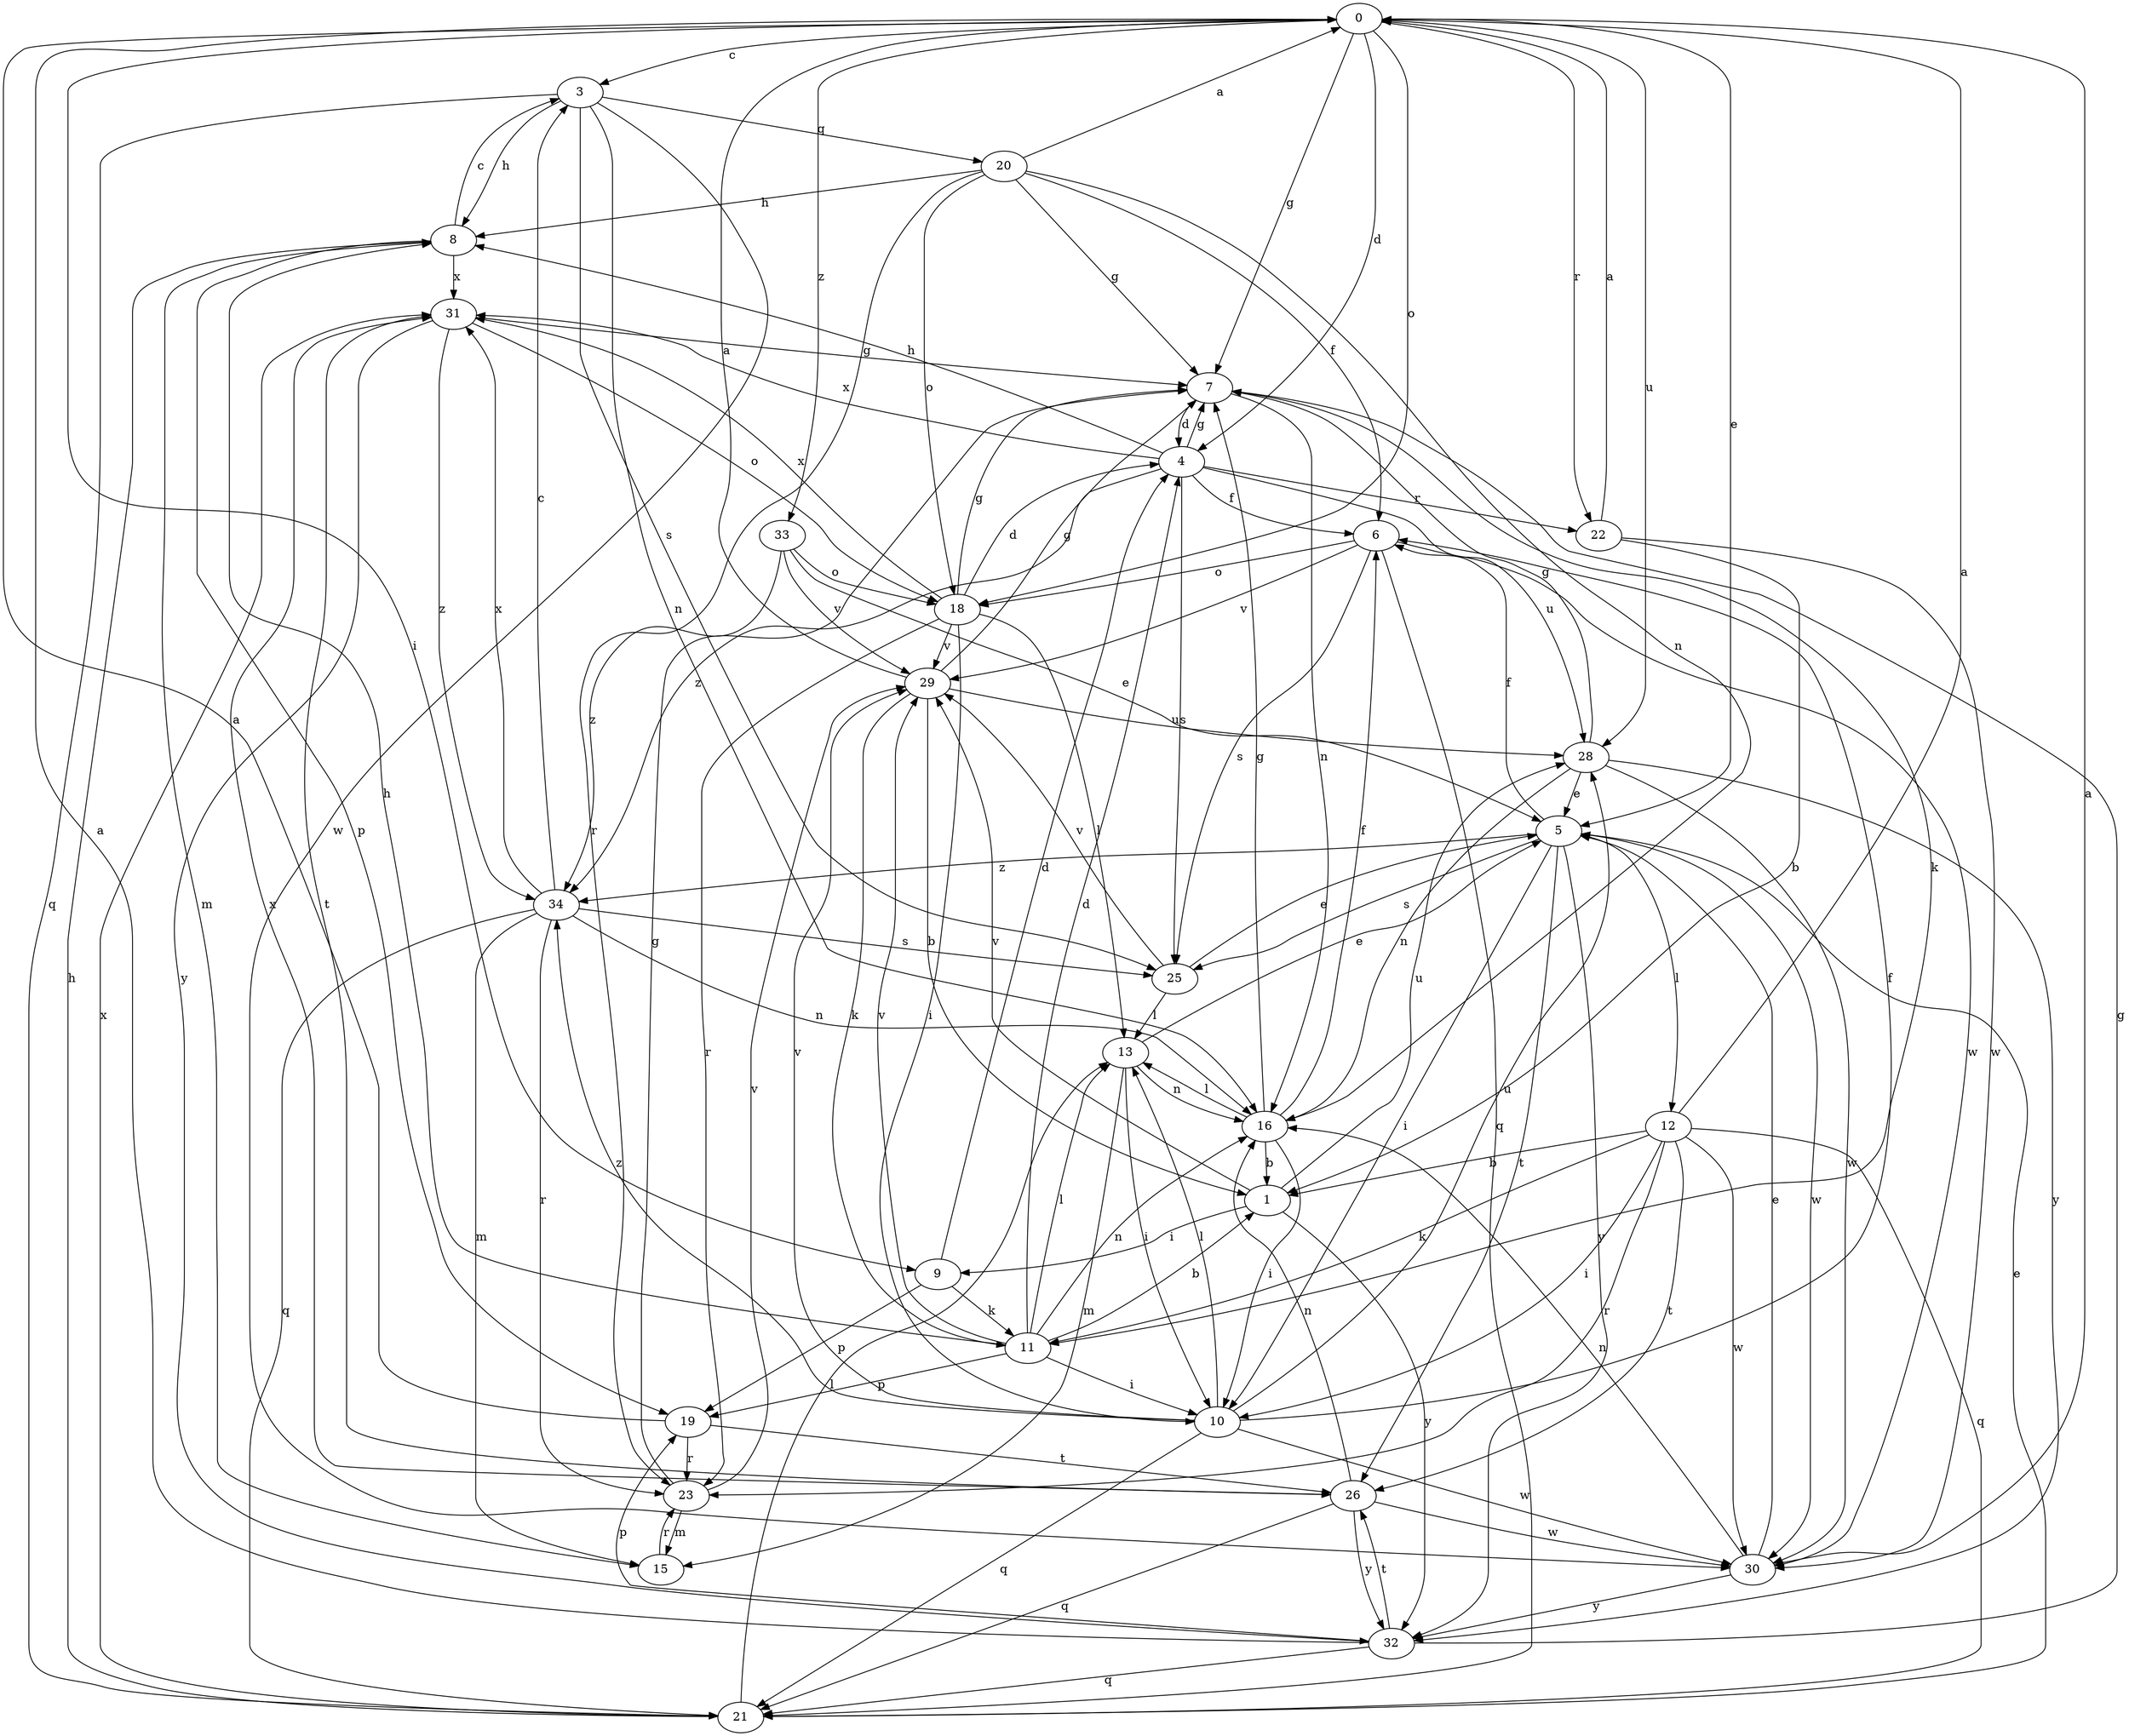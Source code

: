 strict digraph  {
0;
1;
3;
4;
5;
6;
7;
8;
9;
10;
11;
12;
13;
15;
16;
18;
19;
20;
21;
22;
23;
25;
26;
28;
29;
30;
31;
32;
33;
34;
0 -> 3  [label=c];
0 -> 4  [label=d];
0 -> 5  [label=e];
0 -> 7  [label=g];
0 -> 9  [label=i];
0 -> 18  [label=o];
0 -> 22  [label=r];
0 -> 28  [label=u];
0 -> 33  [label=z];
1 -> 9  [label=i];
1 -> 28  [label=u];
1 -> 29  [label=v];
1 -> 32  [label=y];
3 -> 8  [label=h];
3 -> 16  [label=n];
3 -> 20  [label=q];
3 -> 21  [label=q];
3 -> 25  [label=s];
3 -> 30  [label=w];
4 -> 6  [label=f];
4 -> 7  [label=g];
4 -> 8  [label=h];
4 -> 22  [label=r];
4 -> 25  [label=s];
4 -> 28  [label=u];
4 -> 31  [label=x];
4 -> 34  [label=z];
5 -> 6  [label=f];
5 -> 10  [label=i];
5 -> 12  [label=l];
5 -> 25  [label=s];
5 -> 26  [label=t];
5 -> 30  [label=w];
5 -> 32  [label=y];
5 -> 34  [label=z];
6 -> 18  [label=o];
6 -> 21  [label=q];
6 -> 25  [label=s];
6 -> 29  [label=v];
6 -> 30  [label=w];
7 -> 4  [label=d];
7 -> 11  [label=k];
7 -> 16  [label=n];
8 -> 3  [label=c];
8 -> 15  [label=m];
8 -> 19  [label=p];
8 -> 31  [label=x];
9 -> 4  [label=d];
9 -> 11  [label=k];
9 -> 19  [label=p];
10 -> 6  [label=f];
10 -> 13  [label=l];
10 -> 21  [label=q];
10 -> 28  [label=u];
10 -> 29  [label=v];
10 -> 30  [label=w];
10 -> 34  [label=z];
11 -> 1  [label=b];
11 -> 4  [label=d];
11 -> 8  [label=h];
11 -> 10  [label=i];
11 -> 13  [label=l];
11 -> 16  [label=n];
11 -> 19  [label=p];
11 -> 29  [label=v];
12 -> 0  [label=a];
12 -> 1  [label=b];
12 -> 10  [label=i];
12 -> 11  [label=k];
12 -> 21  [label=q];
12 -> 23  [label=r];
12 -> 26  [label=t];
12 -> 30  [label=w];
13 -> 5  [label=e];
13 -> 10  [label=i];
13 -> 15  [label=m];
13 -> 16  [label=n];
15 -> 23  [label=r];
16 -> 1  [label=b];
16 -> 6  [label=f];
16 -> 7  [label=g];
16 -> 10  [label=i];
16 -> 13  [label=l];
18 -> 4  [label=d];
18 -> 7  [label=g];
18 -> 10  [label=i];
18 -> 13  [label=l];
18 -> 23  [label=r];
18 -> 29  [label=v];
18 -> 31  [label=x];
19 -> 0  [label=a];
19 -> 23  [label=r];
19 -> 26  [label=t];
20 -> 0  [label=a];
20 -> 6  [label=f];
20 -> 7  [label=g];
20 -> 8  [label=h];
20 -> 16  [label=n];
20 -> 18  [label=o];
20 -> 23  [label=r];
21 -> 5  [label=e];
21 -> 8  [label=h];
21 -> 13  [label=l];
21 -> 31  [label=x];
22 -> 0  [label=a];
22 -> 1  [label=b];
22 -> 30  [label=w];
23 -> 7  [label=g];
23 -> 15  [label=m];
23 -> 29  [label=v];
25 -> 5  [label=e];
25 -> 13  [label=l];
25 -> 29  [label=v];
26 -> 16  [label=n];
26 -> 21  [label=q];
26 -> 30  [label=w];
26 -> 31  [label=x];
26 -> 32  [label=y];
28 -> 5  [label=e];
28 -> 7  [label=g];
28 -> 16  [label=n];
28 -> 30  [label=w];
28 -> 32  [label=y];
29 -> 0  [label=a];
29 -> 1  [label=b];
29 -> 7  [label=g];
29 -> 11  [label=k];
29 -> 28  [label=u];
30 -> 0  [label=a];
30 -> 5  [label=e];
30 -> 16  [label=n];
30 -> 32  [label=y];
31 -> 7  [label=g];
31 -> 18  [label=o];
31 -> 26  [label=t];
31 -> 32  [label=y];
31 -> 34  [label=z];
32 -> 0  [label=a];
32 -> 7  [label=g];
32 -> 19  [label=p];
32 -> 21  [label=q];
32 -> 26  [label=t];
33 -> 5  [label=e];
33 -> 18  [label=o];
33 -> 29  [label=v];
33 -> 34  [label=z];
34 -> 3  [label=c];
34 -> 15  [label=m];
34 -> 16  [label=n];
34 -> 21  [label=q];
34 -> 23  [label=r];
34 -> 25  [label=s];
34 -> 31  [label=x];
}
